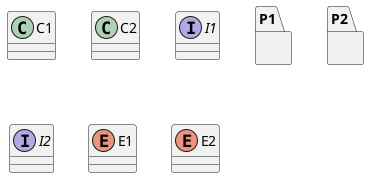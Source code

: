 @startuml

package P1
{
}
package P2 {
}

class C1
{
}
class C2 {
}

interface I1
{
}
interface I2 {
}

enum E1
{
}
enum E2 {
}
@enduml
